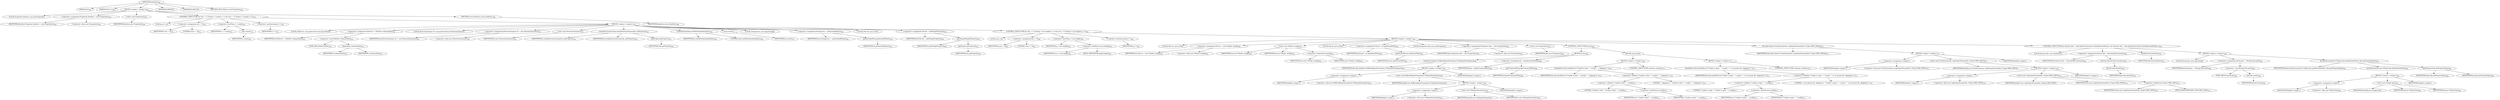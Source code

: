 digraph "loadLinks" {  
"970" [label = <(METHOD,loadLinks)<SUB>549</SUB>> ]
"78" [label = <(PARAM,this)<SUB>549</SUB>> ]
"971" [label = <(PARAM,Vector v)<SUB>549</SUB>> ]
"972" [label = <(BLOCK,&lt;empty&gt;,&lt;empty&gt;)<SUB>549</SUB>> ]
"74" [label = <(LOCAL,Properties finalList: java.util.Properties)> ]
"973" [label = <(&lt;operator&gt;.assignment,Properties finalList = new Properties())<SUB>550</SUB>> ]
"974" [label = <(IDENTIFIER,finalList,Properties finalList = new Properties())<SUB>550</SUB>> ]
"975" [label = <(&lt;operator&gt;.alloc,new Properties())<SUB>550</SUB>> ]
"976" [label = <(&lt;init&gt;,new Properties())<SUB>550</SUB>> ]
"73" [label = <(IDENTIFIER,finalList,new Properties())<SUB>550</SUB>> ]
"977" [label = <(CONTROL_STRUCTURE,for (int i = 0; Some(i &lt; v.size()); i++),for (int i = 0; Some(i &lt; v.size()); i++))<SUB>552</SUB>> ]
"978" [label = <(LOCAL,int i: int)> ]
"979" [label = <(&lt;operator&gt;.assignment,int i = 0)<SUB>552</SUB>> ]
"980" [label = <(IDENTIFIER,i,int i = 0)<SUB>552</SUB>> ]
"981" [label = <(LITERAL,0,int i = 0)<SUB>552</SUB>> ]
"982" [label = <(&lt;operator&gt;.lessThan,i &lt; v.size())<SUB>552</SUB>> ]
"983" [label = <(IDENTIFIER,i,i &lt; v.size())<SUB>552</SUB>> ]
"984" [label = <(size,v.size())<SUB>552</SUB>> ]
"985" [label = <(IDENTIFIER,v,v.size())<SUB>552</SUB>> ]
"986" [label = <(&lt;operator&gt;.postIncrement,i++)<SUB>552</SUB>> ]
"987" [label = <(IDENTIFIER,i,i++)<SUB>552</SUB>> ]
"988" [label = <(BLOCK,&lt;empty&gt;,&lt;empty&gt;)<SUB>552</SUB>> ]
"989" [label = <(LOCAL,FileSet fs: org.apache.tools.ant.types.FileSet)> ]
"990" [label = <(&lt;operator&gt;.assignment,FileSet fs = (FileSet) v.elementAt(i))<SUB>553</SUB>> ]
"991" [label = <(IDENTIFIER,fs,FileSet fs = (FileSet) v.elementAt(i))<SUB>553</SUB>> ]
"992" [label = <(&lt;operator&gt;.cast,(FileSet) v.elementAt(i))<SUB>553</SUB>> ]
"993" [label = <(TYPE_REF,FileSet,FileSet)<SUB>553</SUB>> ]
"994" [label = <(elementAt,v.elementAt(i))<SUB>553</SUB>> ]
"995" [label = <(IDENTIFIER,v,v.elementAt(i))<SUB>553</SUB>> ]
"996" [label = <(IDENTIFIER,i,v.elementAt(i))<SUB>553</SUB>> ]
"76" [label = <(LOCAL,DirectoryScanner ds: org.apache.tools.ant.DirectoryScanner)> ]
"997" [label = <(&lt;operator&gt;.assignment,DirectoryScanner ds = new DirectoryScanner())<SUB>554</SUB>> ]
"998" [label = <(IDENTIFIER,ds,DirectoryScanner ds = new DirectoryScanner())<SUB>554</SUB>> ]
"999" [label = <(&lt;operator&gt;.alloc,new DirectoryScanner())<SUB>554</SUB>> ]
"1000" [label = <(&lt;init&gt;,new DirectoryScanner())<SUB>554</SUB>> ]
"75" [label = <(IDENTIFIER,ds,new DirectoryScanner())<SUB>554</SUB>> ]
"1001" [label = <(setupDirectoryScanner,setupDirectoryScanner(ds, getProject()))<SUB>555</SUB>> ]
"1002" [label = <(IDENTIFIER,fs,setupDirectoryScanner(ds, getProject()))<SUB>555</SUB>> ]
"1003" [label = <(IDENTIFIER,ds,setupDirectoryScanner(ds, getProject()))<SUB>555</SUB>> ]
"1004" [label = <(getProject,getProject())<SUB>555</SUB>> ]
"77" [label = <(IDENTIFIER,this,getProject())<SUB>555</SUB>> ]
"1005" [label = <(setFollowSymlinks,setFollowSymlinks(false))<SUB>556</SUB>> ]
"1006" [label = <(IDENTIFIER,ds,setFollowSymlinks(false))<SUB>556</SUB>> ]
"1007" [label = <(LITERAL,false,setFollowSymlinks(false))<SUB>556</SUB>> ]
"1008" [label = <(scan,scan())<SUB>557</SUB>> ]
"1009" [label = <(IDENTIFIER,ds,scan())<SUB>557</SUB>> ]
"1010" [label = <(LOCAL,String[] incs: java.lang.String[])> ]
"1011" [label = <(&lt;operator&gt;.assignment,String[] incs = getIncludedFiles())<SUB>558</SUB>> ]
"1012" [label = <(IDENTIFIER,incs,String[] incs = getIncludedFiles())<SUB>558</SUB>> ]
"1013" [label = <(getIncludedFiles,getIncludedFiles())<SUB>558</SUB>> ]
"1014" [label = <(IDENTIFIER,ds,getIncludedFiles())<SUB>558</SUB>> ]
"1015" [label = <(LOCAL,File dir: java.io.File)> ]
"1016" [label = <(&lt;operator&gt;.assignment,File dir = getDir(getProject()))<SUB>559</SUB>> ]
"1017" [label = <(IDENTIFIER,dir,File dir = getDir(getProject()))<SUB>559</SUB>> ]
"1018" [label = <(getDir,getDir(getProject()))<SUB>559</SUB>> ]
"1019" [label = <(IDENTIFIER,fs,getDir(getProject()))<SUB>559</SUB>> ]
"1020" [label = <(getProject,getProject())<SUB>559</SUB>> ]
"79" [label = <(IDENTIFIER,this,getProject())<SUB>559</SUB>> ]
"1021" [label = <(CONTROL_STRUCTURE,for (int j = 0; Some(j &lt; incs.length); j++),for (int j = 0; Some(j &lt; incs.length); j++))<SUB>562</SUB>> ]
"1022" [label = <(LOCAL,int j: int)> ]
"1023" [label = <(&lt;operator&gt;.assignment,int j = 0)<SUB>562</SUB>> ]
"1024" [label = <(IDENTIFIER,j,int j = 0)<SUB>562</SUB>> ]
"1025" [label = <(LITERAL,0,int j = 0)<SUB>562</SUB>> ]
"1026" [label = <(&lt;operator&gt;.lessThan,j &lt; incs.length)<SUB>562</SUB>> ]
"1027" [label = <(IDENTIFIER,j,j &lt; incs.length)<SUB>562</SUB>> ]
"1028" [label = <(&lt;operator&gt;.fieldAccess,incs.length)<SUB>562</SUB>> ]
"1029" [label = <(IDENTIFIER,incs,j &lt; incs.length)<SUB>562</SUB>> ]
"1030" [label = <(FIELD_IDENTIFIER,length,length)<SUB>562</SUB>> ]
"1031" [label = <(&lt;operator&gt;.postIncrement,j++)<SUB>562</SUB>> ]
"1032" [label = <(IDENTIFIER,j,j++)<SUB>562</SUB>> ]
"1033" [label = <(BLOCK,&lt;empty&gt;,&lt;empty&gt;)<SUB>562</SUB>> ]
"81" [label = <(LOCAL,File inc: java.io.File)> ]
"1034" [label = <(&lt;operator&gt;.assignment,File inc = new File(dir, incs[j]))<SUB>563</SUB>> ]
"1035" [label = <(IDENTIFIER,inc,File inc = new File(dir, incs[j]))<SUB>563</SUB>> ]
"1036" [label = <(&lt;operator&gt;.alloc,new File(dir, incs[j]))<SUB>563</SUB>> ]
"1037" [label = <(&lt;init&gt;,new File(dir, incs[j]))<SUB>563</SUB>> ]
"80" [label = <(IDENTIFIER,inc,new File(dir, incs[j]))<SUB>563</SUB>> ]
"1038" [label = <(IDENTIFIER,dir,new File(dir, incs[j]))<SUB>563</SUB>> ]
"1039" [label = <(&lt;operator&gt;.indexAccess,incs[j])<SUB>563</SUB>> ]
"1040" [label = <(IDENTIFIER,incs,new File(dir, incs[j]))<SUB>563</SUB>> ]
"1041" [label = <(IDENTIFIER,j,new File(dir, incs[j]))<SUB>563</SUB>> ]
"1042" [label = <(LOCAL,File pf: java.io.File)> ]
"1043" [label = <(&lt;operator&gt;.assignment,File pf = inc.getParentFile())<SUB>564</SUB>> ]
"1044" [label = <(IDENTIFIER,pf,File pf = inc.getParentFile())<SUB>564</SUB>> ]
"1045" [label = <(getParentFile,inc.getParentFile())<SUB>564</SUB>> ]
"1046" [label = <(IDENTIFIER,inc,inc.getParentFile())<SUB>564</SUB>> ]
"83" [label = <(LOCAL,Properties lnks: java.util.Properties)> ]
"1047" [label = <(&lt;operator&gt;.assignment,Properties lnks = new Properties())<SUB>565</SUB>> ]
"1048" [label = <(IDENTIFIER,lnks,Properties lnks = new Properties())<SUB>565</SUB>> ]
"1049" [label = <(&lt;operator&gt;.alloc,new Properties())<SUB>565</SUB>> ]
"1050" [label = <(&lt;init&gt;,new Properties())<SUB>565</SUB>> ]
"82" [label = <(IDENTIFIER,lnks,new Properties())<SUB>565</SUB>> ]
"1051" [label = <(CONTROL_STRUCTURE,try,try)<SUB>566</SUB>> ]
"1052" [label = <(BLOCK,try,try)<SUB>566</SUB>> ]
"1053" [label = <(load,lnks.load(new BufferedInputStream(new FileInputStream(inc))))<SUB>567</SUB>> ]
"1054" [label = <(IDENTIFIER,lnks,lnks.load(new BufferedInputStream(new FileInputStream(inc))))<SUB>567</SUB>> ]
"1055" [label = <(BLOCK,&lt;empty&gt;,&lt;empty&gt;)<SUB>567</SUB>> ]
"1056" [label = <(&lt;operator&gt;.assignment,&lt;empty&gt;)> ]
"1057" [label = <(IDENTIFIER,$obj26,&lt;empty&gt;)> ]
"1058" [label = <(&lt;operator&gt;.alloc,new BufferedInputStream(new FileInputStream(inc)))<SUB>567</SUB>> ]
"1059" [label = <(&lt;init&gt;,new BufferedInputStream(new FileInputStream(inc)))<SUB>567</SUB>> ]
"1060" [label = <(IDENTIFIER,$obj26,new BufferedInputStream(new FileInputStream(inc)))> ]
"1061" [label = <(BLOCK,&lt;empty&gt;,&lt;empty&gt;)<SUB>567</SUB>> ]
"1062" [label = <(&lt;operator&gt;.assignment,&lt;empty&gt;)> ]
"1063" [label = <(IDENTIFIER,$obj25,&lt;empty&gt;)> ]
"1064" [label = <(&lt;operator&gt;.alloc,new FileInputStream(inc))<SUB>567</SUB>> ]
"1065" [label = <(&lt;init&gt;,new FileInputStream(inc))<SUB>567</SUB>> ]
"1066" [label = <(IDENTIFIER,$obj25,new FileInputStream(inc))> ]
"1067" [label = <(IDENTIFIER,inc,new FileInputStream(inc))<SUB>567</SUB>> ]
"1068" [label = <(IDENTIFIER,$obj25,&lt;empty&gt;)> ]
"1069" [label = <(IDENTIFIER,$obj26,&lt;empty&gt;)> ]
"1070" [label = <(&lt;operator&gt;.assignment,pf = pf.getCanonicalFile())<SUB>568</SUB>> ]
"1071" [label = <(IDENTIFIER,pf,pf = pf.getCanonicalFile())<SUB>568</SUB>> ]
"1072" [label = <(getCanonicalFile,pf.getCanonicalFile())<SUB>568</SUB>> ]
"1073" [label = <(IDENTIFIER,pf,pf.getCanonicalFile())<SUB>568</SUB>> ]
"1074" [label = <(BLOCK,catch,catch)> ]
"1075" [label = <(BLOCK,&lt;empty&gt;,&lt;empty&gt;)<SUB>569</SUB>> ]
"1076" [label = <(handleError,this.handleError(&quot;Unable to find &quot; + incs[j] + &quot;; skipping it.&quot;))<SUB>570</SUB>> ]
"84" [label = <(IDENTIFIER,this,this.handleError(&quot;Unable to find &quot; + incs[j] + &quot;; skipping it.&quot;))<SUB>570</SUB>> ]
"1077" [label = <(&lt;operator&gt;.addition,&quot;Unable to find &quot; + incs[j] + &quot;; skipping it.&quot;)<SUB>570</SUB>> ]
"1078" [label = <(&lt;operator&gt;.addition,&quot;Unable to find &quot; + incs[j])<SUB>570</SUB>> ]
"1079" [label = <(LITERAL,&quot;Unable to find &quot;,&quot;Unable to find &quot; + incs[j])<SUB>570</SUB>> ]
"1080" [label = <(&lt;operator&gt;.indexAccess,incs[j])<SUB>570</SUB>> ]
"1081" [label = <(IDENTIFIER,incs,&quot;Unable to find &quot; + incs[j])<SUB>570</SUB>> ]
"1082" [label = <(IDENTIFIER,j,&quot;Unable to find &quot; + incs[j])<SUB>570</SUB>> ]
"1083" [label = <(LITERAL,&quot;; skipping it.&quot;,&quot;Unable to find &quot; + incs[j] + &quot;; skipping it.&quot;)<SUB>570</SUB>> ]
"1084" [label = <(CONTROL_STRUCTURE,continue;,continue;)<SUB>571</SUB>> ]
"1085" [label = <(BLOCK,&lt;empty&gt;,&lt;empty&gt;)<SUB>572</SUB>> ]
"1086" [label = <(handleError,this.handleError(&quot;Unable to open &quot; + incs[j] + &quot; or its parent dir; skipping it.&quot;))<SUB>573</SUB>> ]
"85" [label = <(IDENTIFIER,this,this.handleError(&quot;Unable to open &quot; + incs[j] + &quot; or its parent dir; skipping it.&quot;))<SUB>573</SUB>> ]
"1087" [label = <(&lt;operator&gt;.addition,&quot;Unable to open &quot; + incs[j] + &quot; or its parent dir; skipping it.&quot;)<SUB>573</SUB>> ]
"1088" [label = <(&lt;operator&gt;.addition,&quot;Unable to open &quot; + incs[j])<SUB>573</SUB>> ]
"1089" [label = <(LITERAL,&quot;Unable to open &quot;,&quot;Unable to open &quot; + incs[j])<SUB>573</SUB>> ]
"1090" [label = <(&lt;operator&gt;.indexAccess,incs[j])<SUB>573</SUB>> ]
"1091" [label = <(IDENTIFIER,incs,&quot;Unable to open &quot; + incs[j])<SUB>573</SUB>> ]
"1092" [label = <(IDENTIFIER,j,&quot;Unable to open &quot; + incs[j])<SUB>573</SUB>> ]
"1093" [label = <(LITERAL,&quot; or its parent dir; skipping it.&quot;,&quot;Unable to open &quot; + incs[j] + &quot; or its parent dir; skipping it.&quot;)<SUB>574</SUB>> ]
"1094" [label = <(CONTROL_STRUCTURE,continue;,continue;)<SUB>575</SUB>> ]
"1095" [label = <(list,lnks.list(new PrintStream(new LogOutputStream(this, Project.MSG_INFO))))<SUB>577</SUB>> ]
"1096" [label = <(IDENTIFIER,lnks,lnks.list(new PrintStream(new LogOutputStream(this, Project.MSG_INFO))))<SUB>577</SUB>> ]
"1097" [label = <(BLOCK,&lt;empty&gt;,&lt;empty&gt;)<SUB>577</SUB>> ]
"1098" [label = <(&lt;operator&gt;.assignment,&lt;empty&gt;)> ]
"1099" [label = <(IDENTIFIER,$obj28,&lt;empty&gt;)> ]
"1100" [label = <(&lt;operator&gt;.alloc,new PrintStream(new LogOutputStream(this, Project.MSG_INFO)))<SUB>577</SUB>> ]
"1101" [label = <(&lt;init&gt;,new PrintStream(new LogOutputStream(this, Project.MSG_INFO)))<SUB>577</SUB>> ]
"1102" [label = <(IDENTIFIER,$obj28,new PrintStream(new LogOutputStream(this, Project.MSG_INFO)))> ]
"1103" [label = <(BLOCK,&lt;empty&gt;,&lt;empty&gt;)<SUB>578</SUB>> ]
"1104" [label = <(&lt;operator&gt;.assignment,&lt;empty&gt;)> ]
"1105" [label = <(IDENTIFIER,$obj27,&lt;empty&gt;)> ]
"1106" [label = <(&lt;operator&gt;.alloc,new LogOutputStream(this, Project.MSG_INFO))<SUB>578</SUB>> ]
"1107" [label = <(&lt;init&gt;,new LogOutputStream(this, Project.MSG_INFO))<SUB>578</SUB>> ]
"1108" [label = <(IDENTIFIER,$obj27,new LogOutputStream(this, Project.MSG_INFO))> ]
"86" [label = <(IDENTIFIER,this,new LogOutputStream(this, Project.MSG_INFO))<SUB>578</SUB>> ]
"1109" [label = <(&lt;operator&gt;.fieldAccess,Project.MSG_INFO)<SUB>578</SUB>> ]
"1110" [label = <(IDENTIFIER,Project,new LogOutputStream(this, Project.MSG_INFO))<SUB>578</SUB>> ]
"1111" [label = <(FIELD_IDENTIFIER,MSG_INFO,MSG_INFO)<SUB>578</SUB>> ]
"1112" [label = <(IDENTIFIER,$obj27,&lt;empty&gt;)> ]
"1113" [label = <(IDENTIFIER,$obj28,&lt;empty&gt;)> ]
"1114" [label = <(CONTROL_STRUCTURE,for (Iterator kitr = lnks.keySet().iterator(); Some(kitr.hasNext()); ),for (Iterator kitr = lnks.keySet().iterator(); Some(kitr.hasNext()); ))<SUB>583</SUB>> ]
"1115" [label = <(LOCAL,Iterator kitr: java.util.Iterator)> ]
"1116" [label = <(&lt;operator&gt;.assignment,Iterator kitr = lnks.keySet().iterator())<SUB>583</SUB>> ]
"1117" [label = <(IDENTIFIER,kitr,Iterator kitr = lnks.keySet().iterator())<SUB>583</SUB>> ]
"1118" [label = <(iterator,lnks.keySet().iterator())<SUB>583</SUB>> ]
"1119" [label = <(keySet,lnks.keySet())<SUB>583</SUB>> ]
"1120" [label = <(IDENTIFIER,lnks,lnks.keySet())<SUB>583</SUB>> ]
"1121" [label = <(hasNext,kitr.hasNext())<SUB>583</SUB>> ]
"1122" [label = <(IDENTIFIER,kitr,kitr.hasNext())<SUB>583</SUB>> ]
"1123" [label = <(BLOCK,&lt;empty&gt;,&lt;empty&gt;)<SUB>583</SUB>> ]
"1124" [label = <(LOCAL,String key: java.lang.String)> ]
"1125" [label = <(&lt;operator&gt;.assignment,String key = (String) kitr.next())<SUB>584</SUB>> ]
"1126" [label = <(IDENTIFIER,key,String key = (String) kitr.next())<SUB>584</SUB>> ]
"1127" [label = <(&lt;operator&gt;.cast,(String) kitr.next())<SUB>584</SUB>> ]
"1128" [label = <(TYPE_REF,String,String)<SUB>584</SUB>> ]
"1129" [label = <(next,kitr.next())<SUB>584</SUB>> ]
"1130" [label = <(IDENTIFIER,kitr,kitr.next())<SUB>584</SUB>> ]
"1131" [label = <(put,finalList.put(new File(pf, key).getAbsolutePath(), lnks.getProperty(key)))<SUB>585</SUB>> ]
"1132" [label = <(IDENTIFIER,finalList,finalList.put(new File(pf, key).getAbsolutePath(), lnks.getProperty(key)))<SUB>585</SUB>> ]
"1133" [label = <(getAbsolutePath,new File(pf, key).getAbsolutePath())<SUB>585</SUB>> ]
"1134" [label = <(BLOCK,&lt;empty&gt;,&lt;empty&gt;)<SUB>585</SUB>> ]
"1135" [label = <(&lt;operator&gt;.assignment,&lt;empty&gt;)> ]
"1136" [label = <(IDENTIFIER,$obj29,&lt;empty&gt;)> ]
"1137" [label = <(&lt;operator&gt;.alloc,new File(pf, key))<SUB>585</SUB>> ]
"1138" [label = <(&lt;init&gt;,new File(pf, key))<SUB>585</SUB>> ]
"1139" [label = <(IDENTIFIER,$obj29,new File(pf, key))> ]
"1140" [label = <(IDENTIFIER,pf,new File(pf, key))<SUB>585</SUB>> ]
"1141" [label = <(IDENTIFIER,key,new File(pf, key))<SUB>585</SUB>> ]
"1142" [label = <(IDENTIFIER,$obj29,&lt;empty&gt;)> ]
"1143" [label = <(getProperty,lnks.getProperty(key))<SUB>586</SUB>> ]
"1144" [label = <(IDENTIFIER,lnks,lnks.getProperty(key))<SUB>586</SUB>> ]
"1145" [label = <(IDENTIFIER,key,lnks.getProperty(key))<SUB>586</SUB>> ]
"1146" [label = <(RETURN,return finalList;,return finalList;)<SUB>590</SUB>> ]
"1147" [label = <(IDENTIFIER,finalList,return finalList;)<SUB>590</SUB>> ]
"1148" [label = <(MODIFIER,PRIVATE)> ]
"1149" [label = <(MODIFIER,VIRTUAL)> ]
"1150" [label = <(METHOD_RETURN,java.util.Properties)<SUB>549</SUB>> ]
  "970" -> "78" 
  "970" -> "971" 
  "970" -> "972" 
  "970" -> "1148" 
  "970" -> "1149" 
  "970" -> "1150" 
  "972" -> "74" 
  "972" -> "973" 
  "972" -> "976" 
  "972" -> "977" 
  "972" -> "1146" 
  "973" -> "974" 
  "973" -> "975" 
  "976" -> "73" 
  "977" -> "978" 
  "977" -> "979" 
  "977" -> "982" 
  "977" -> "986" 
  "977" -> "988" 
  "979" -> "980" 
  "979" -> "981" 
  "982" -> "983" 
  "982" -> "984" 
  "984" -> "985" 
  "986" -> "987" 
  "988" -> "989" 
  "988" -> "990" 
  "988" -> "76" 
  "988" -> "997" 
  "988" -> "1000" 
  "988" -> "1001" 
  "988" -> "1005" 
  "988" -> "1008" 
  "988" -> "1010" 
  "988" -> "1011" 
  "988" -> "1015" 
  "988" -> "1016" 
  "988" -> "1021" 
  "990" -> "991" 
  "990" -> "992" 
  "992" -> "993" 
  "992" -> "994" 
  "994" -> "995" 
  "994" -> "996" 
  "997" -> "998" 
  "997" -> "999" 
  "1000" -> "75" 
  "1001" -> "1002" 
  "1001" -> "1003" 
  "1001" -> "1004" 
  "1004" -> "77" 
  "1005" -> "1006" 
  "1005" -> "1007" 
  "1008" -> "1009" 
  "1011" -> "1012" 
  "1011" -> "1013" 
  "1013" -> "1014" 
  "1016" -> "1017" 
  "1016" -> "1018" 
  "1018" -> "1019" 
  "1018" -> "1020" 
  "1020" -> "79" 
  "1021" -> "1022" 
  "1021" -> "1023" 
  "1021" -> "1026" 
  "1021" -> "1031" 
  "1021" -> "1033" 
  "1023" -> "1024" 
  "1023" -> "1025" 
  "1026" -> "1027" 
  "1026" -> "1028" 
  "1028" -> "1029" 
  "1028" -> "1030" 
  "1031" -> "1032" 
  "1033" -> "81" 
  "1033" -> "1034" 
  "1033" -> "1037" 
  "1033" -> "1042" 
  "1033" -> "1043" 
  "1033" -> "83" 
  "1033" -> "1047" 
  "1033" -> "1050" 
  "1033" -> "1051" 
  "1033" -> "1095" 
  "1033" -> "1114" 
  "1034" -> "1035" 
  "1034" -> "1036" 
  "1037" -> "80" 
  "1037" -> "1038" 
  "1037" -> "1039" 
  "1039" -> "1040" 
  "1039" -> "1041" 
  "1043" -> "1044" 
  "1043" -> "1045" 
  "1045" -> "1046" 
  "1047" -> "1048" 
  "1047" -> "1049" 
  "1050" -> "82" 
  "1051" -> "1052" 
  "1051" -> "1074" 
  "1052" -> "1053" 
  "1052" -> "1070" 
  "1053" -> "1054" 
  "1053" -> "1055" 
  "1055" -> "1056" 
  "1055" -> "1059" 
  "1055" -> "1069" 
  "1056" -> "1057" 
  "1056" -> "1058" 
  "1059" -> "1060" 
  "1059" -> "1061" 
  "1061" -> "1062" 
  "1061" -> "1065" 
  "1061" -> "1068" 
  "1062" -> "1063" 
  "1062" -> "1064" 
  "1065" -> "1066" 
  "1065" -> "1067" 
  "1070" -> "1071" 
  "1070" -> "1072" 
  "1072" -> "1073" 
  "1074" -> "1075" 
  "1074" -> "1085" 
  "1075" -> "1076" 
  "1075" -> "1084" 
  "1076" -> "84" 
  "1076" -> "1077" 
  "1077" -> "1078" 
  "1077" -> "1083" 
  "1078" -> "1079" 
  "1078" -> "1080" 
  "1080" -> "1081" 
  "1080" -> "1082" 
  "1085" -> "1086" 
  "1085" -> "1094" 
  "1086" -> "85" 
  "1086" -> "1087" 
  "1087" -> "1088" 
  "1087" -> "1093" 
  "1088" -> "1089" 
  "1088" -> "1090" 
  "1090" -> "1091" 
  "1090" -> "1092" 
  "1095" -> "1096" 
  "1095" -> "1097" 
  "1097" -> "1098" 
  "1097" -> "1101" 
  "1097" -> "1113" 
  "1098" -> "1099" 
  "1098" -> "1100" 
  "1101" -> "1102" 
  "1101" -> "1103" 
  "1103" -> "1104" 
  "1103" -> "1107" 
  "1103" -> "1112" 
  "1104" -> "1105" 
  "1104" -> "1106" 
  "1107" -> "1108" 
  "1107" -> "86" 
  "1107" -> "1109" 
  "1109" -> "1110" 
  "1109" -> "1111" 
  "1114" -> "1115" 
  "1114" -> "1116" 
  "1114" -> "1121" 
  "1114" -> "1123" 
  "1116" -> "1117" 
  "1116" -> "1118" 
  "1118" -> "1119" 
  "1119" -> "1120" 
  "1121" -> "1122" 
  "1123" -> "1124" 
  "1123" -> "1125" 
  "1123" -> "1131" 
  "1125" -> "1126" 
  "1125" -> "1127" 
  "1127" -> "1128" 
  "1127" -> "1129" 
  "1129" -> "1130" 
  "1131" -> "1132" 
  "1131" -> "1133" 
  "1131" -> "1143" 
  "1133" -> "1134" 
  "1134" -> "1135" 
  "1134" -> "1138" 
  "1134" -> "1142" 
  "1135" -> "1136" 
  "1135" -> "1137" 
  "1138" -> "1139" 
  "1138" -> "1140" 
  "1138" -> "1141" 
  "1143" -> "1144" 
  "1143" -> "1145" 
  "1146" -> "1147" 
}
